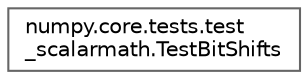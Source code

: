 digraph "Graphical Class Hierarchy"
{
 // LATEX_PDF_SIZE
  bgcolor="transparent";
  edge [fontname=Helvetica,fontsize=10,labelfontname=Helvetica,labelfontsize=10];
  node [fontname=Helvetica,fontsize=10,shape=box,height=0.2,width=0.4];
  rankdir="LR";
  Node0 [id="Node000000",label="numpy.core.tests.test\l_scalarmath.TestBitShifts",height=0.2,width=0.4,color="grey40", fillcolor="white", style="filled",URL="$de/d9e/classnumpy_1_1core_1_1tests_1_1test__scalarmath_1_1TestBitShifts.html",tooltip=" "];
}
